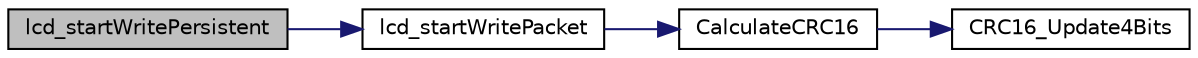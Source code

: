 digraph "lcd_startWritePersistent"
{
 // LATEX_PDF_SIZE
  edge [fontname="Helvetica",fontsize="10",labelfontname="Helvetica",labelfontsize="10"];
  node [fontname="Helvetica",fontsize="10",shape=record];
  rankdir="LR";
  Node1 [label="lcd_startWritePersistent",height=0.2,width=0.4,color="black", fillcolor="grey75", style="filled", fontcolor="black",tooltip=" "];
  Node1 -> Node2 [color="midnightblue",fontsize="10",style="solid",fontname="Helvetica"];
  Node2 [label="lcd_startWritePacket",height=0.2,width=0.4,color="black", fillcolor="white", style="filled",URL="$lcd_8c.html#a7d8dbee6d60ca7e2cc18615abf463889",tooltip=" "];
  Node2 -> Node3 [color="midnightblue",fontsize="10",style="solid",fontname="Helvetica"];
  Node3 [label="CalculateCRC16",height=0.2,width=0.4,color="black", fillcolor="white", style="filled",URL="$crc16_8c.html#a2783e18fd5b314e656d988aed16c1116",tooltip=" "];
  Node3 -> Node4 [color="midnightblue",fontsize="10",style="solid",fontname="Helvetica"];
  Node4 [label="CRC16_Update4Bits",height=0.2,width=0.4,color="black", fillcolor="white", style="filled",URL="$crc16_8c.html#aa3f82d8f012e4928bc40a18a6e66e161",tooltip=" "];
}
